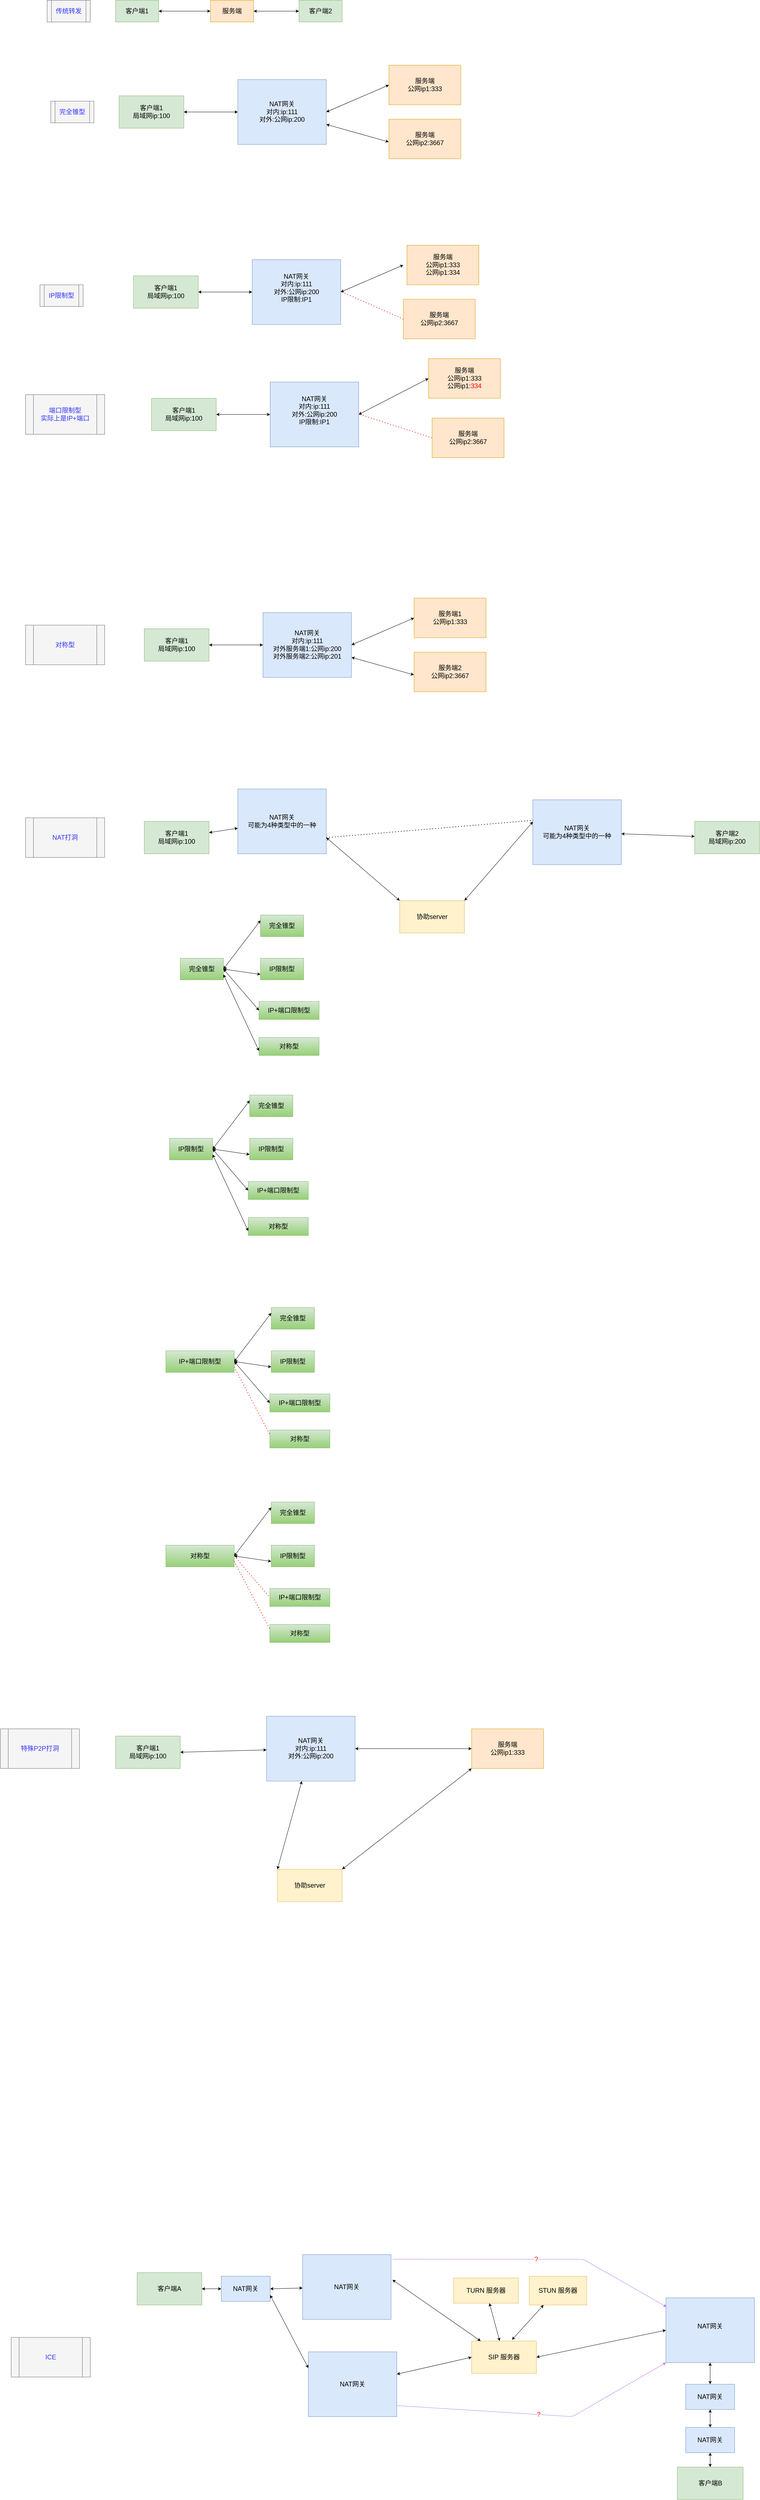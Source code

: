 <mxfile version="13.6.2" type="device"><diagram id="I6bkxZIIJ_HyO_9ke-G6" name="Page-1"><mxGraphModel dx="1951" dy="495" grid="1" gridSize="10" guides="1" tooltips="1" connect="1" arrows="1" fold="1" page="1" pageScale="1" pageWidth="827" pageHeight="1169" math="0" shadow="0"><root><mxCell id="0"/><mxCell id="1" parent="0"/><mxCell id="5JgHgSzakX5_Z7XwtSKv-22" value="&lt;font style=&quot;font-size: 18px&quot;&gt;客户端1&lt;/font&gt;" style="rounded=0;whiteSpace=wrap;html=1;fillColor=#d5e8d4;strokeColor=#82b366;" parent="1" vertex="1"><mxGeometry x="-10" y="720" width="120" height="60" as="geometry"/></mxCell><mxCell id="5JgHgSzakX5_Z7XwtSKv-23" value="&lt;font style=&quot;font-size: 18px&quot;&gt;客户端2&lt;/font&gt;" style="rounded=0;whiteSpace=wrap;html=1;fillColor=#d5e8d4;strokeColor=#82b366;" parent="1" vertex="1"><mxGeometry x="500" y="720" width="120" height="60" as="geometry"/></mxCell><mxCell id="5JgHgSzakX5_Z7XwtSKv-24" value="&lt;font style=&quot;font-size: 18px&quot;&gt;服务端&lt;/font&gt;" style="rounded=0;whiteSpace=wrap;html=1;fillColor=#ffe6cc;strokeColor=#d79b00;" parent="1" vertex="1"><mxGeometry x="254" y="720" width="120" height="60" as="geometry"/></mxCell><mxCell id="5JgHgSzakX5_Z7XwtSKv-25" value="" style="endArrow=classic;startArrow=classic;html=1;" parent="1" source="5JgHgSzakX5_Z7XwtSKv-22" target="5JgHgSzakX5_Z7XwtSKv-24" edge="1"><mxGeometry width="50" height="50" relative="1" as="geometry"><mxPoint x="290" y="800" as="sourcePoint"/><mxPoint x="340" y="750" as="targetPoint"/></mxGeometry></mxCell><mxCell id="5JgHgSzakX5_Z7XwtSKv-26" value="" style="endArrow=classic;startArrow=classic;html=1;entryX=1;entryY=0.5;entryDx=0;entryDy=0;" parent="1" source="5JgHgSzakX5_Z7XwtSKv-23" target="5JgHgSzakX5_Z7XwtSKv-24" edge="1"><mxGeometry width="50" height="50" relative="1" as="geometry"><mxPoint x="290" y="800" as="sourcePoint"/><mxPoint x="340" y="750" as="targetPoint"/></mxGeometry></mxCell><mxCell id="5JgHgSzakX5_Z7XwtSKv-27" value="&lt;font style=&quot;font-size: 18px&quot; color=&quot;#3333ff&quot;&gt;传统转发&lt;/font&gt;" style="shape=process;whiteSpace=wrap;html=1;backgroundOutline=1;fillColor=#f5f5f5;strokeColor=#666666;fontColor=#333333;" parent="1" vertex="1"><mxGeometry x="-200" y="720" width="120" height="60" as="geometry"/></mxCell><mxCell id="5JgHgSzakX5_Z7XwtSKv-28" value="&lt;font style=&quot;font-size: 18px&quot; color=&quot;#3333ff&quot;&gt;完全锥型&lt;/font&gt;" style="shape=process;whiteSpace=wrap;html=1;backgroundOutline=1;fillColor=#f5f5f5;strokeColor=#666666;fontColor=#333333;" parent="1" vertex="1"><mxGeometry x="-190" y="1000" width="120" height="60" as="geometry"/></mxCell><mxCell id="5JgHgSzakX5_Z7XwtSKv-29" value="&lt;font style=&quot;font-size: 18px&quot;&gt;客户端1&lt;br&gt;局域网ip:100&lt;br&gt;&lt;/font&gt;" style="rounded=0;whiteSpace=wrap;html=1;fillColor=#d5e8d4;strokeColor=#82b366;" parent="1" vertex="1"><mxGeometry y="985" width="180" height="90" as="geometry"/></mxCell><mxCell id="5JgHgSzakX5_Z7XwtSKv-30" value="&lt;font style=&quot;font-size: 18px&quot;&gt;NAT网关&lt;br&gt;对内:ip:111&lt;br&gt;对外:公网ip:200&lt;br&gt;&lt;/font&gt;" style="rounded=0;whiteSpace=wrap;html=1;fillColor=#dae8fc;strokeColor=#6c8ebf;" parent="1" vertex="1"><mxGeometry x="330" y="940" width="246" height="180" as="geometry"/></mxCell><mxCell id="5JgHgSzakX5_Z7XwtSKv-31" value="" style="endArrow=classic;startArrow=classic;html=1;" parent="1" source="5JgHgSzakX5_Z7XwtSKv-29" target="5JgHgSzakX5_Z7XwtSKv-30" edge="1"><mxGeometry width="50" height="50" relative="1" as="geometry"><mxPoint x="440" y="1100" as="sourcePoint"/><mxPoint x="490" y="1050" as="targetPoint"/></mxGeometry></mxCell><mxCell id="5JgHgSzakX5_Z7XwtSKv-32" value="" style="endArrow=classic;startArrow=classic;html=1;entryX=1;entryY=0.5;entryDx=0;entryDy=0;exitX=0;exitY=0.5;exitDx=0;exitDy=0;" parent="1" source="5JgHgSzakX5_Z7XwtSKv-33" target="5JgHgSzakX5_Z7XwtSKv-30" edge="1"><mxGeometry width="50" height="50" relative="1" as="geometry"><mxPoint x="743.545" y="840" as="sourcePoint"/><mxPoint x="490" y="1050" as="targetPoint"/></mxGeometry></mxCell><mxCell id="5JgHgSzakX5_Z7XwtSKv-33" value="&lt;font style=&quot;font-size: 18px&quot;&gt;服务端&lt;br&gt;公网ip1:333&lt;br&gt;&lt;/font&gt;" style="rounded=0;whiteSpace=wrap;html=1;fillColor=#ffe6cc;strokeColor=#d79b00;" parent="1" vertex="1"><mxGeometry x="750" y="900" width="200" height="110" as="geometry"/></mxCell><mxCell id="5JgHgSzakX5_Z7XwtSKv-34" value="&lt;font style=&quot;font-size: 18px&quot;&gt;服务端&lt;br&gt;公网ip2:3667&lt;br&gt;&lt;/font&gt;" style="rounded=0;whiteSpace=wrap;html=1;fillColor=#ffe6cc;strokeColor=#d79b00;" parent="1" vertex="1"><mxGeometry x="750" y="1050" width="200" height="110" as="geometry"/></mxCell><mxCell id="5JgHgSzakX5_Z7XwtSKv-35" value="" style="endArrow=classic;startArrow=classic;html=1;exitX=-0.002;exitY=0.574;exitDx=0;exitDy=0;exitPerimeter=0;" parent="1" source="5JgHgSzakX5_Z7XwtSKv-34" target="5JgHgSzakX5_Z7XwtSKv-30" edge="1"><mxGeometry width="50" height="50" relative="1" as="geometry"><mxPoint x="450" y="980" as="sourcePoint"/><mxPoint x="580" y="1030" as="targetPoint"/></mxGeometry></mxCell><mxCell id="5JgHgSzakX5_Z7XwtSKv-36" value="&lt;font style=&quot;font-size: 18px&quot; color=&quot;#3333ff&quot;&gt;IP限制型&lt;/font&gt;" style="shape=process;whiteSpace=wrap;html=1;backgroundOutline=1;fillColor=#f5f5f5;strokeColor=#666666;fontColor=#333333;" parent="1" vertex="1"><mxGeometry x="-220" y="1510" width="120" height="60" as="geometry"/></mxCell><mxCell id="5JgHgSzakX5_Z7XwtSKv-37" value="&lt;font style=&quot;font-size: 18px&quot;&gt;客户端1&lt;br&gt;局域网ip:100&lt;br&gt;&lt;/font&gt;" style="rounded=0;whiteSpace=wrap;html=1;fillColor=#d5e8d4;strokeColor=#82b366;" parent="1" vertex="1"><mxGeometry x="40" y="1485" width="180" height="90" as="geometry"/></mxCell><mxCell id="5JgHgSzakX5_Z7XwtSKv-38" value="&lt;font style=&quot;font-size: 18px&quot;&gt;NAT网关&lt;br&gt;对内:ip:111&lt;br&gt;对外:公网ip:200&lt;br&gt;IP限制:IP1&lt;br&gt;&lt;br&gt;&lt;/font&gt;" style="rounded=0;whiteSpace=wrap;html=1;fillColor=#dae8fc;strokeColor=#6c8ebf;" parent="1" vertex="1"><mxGeometry x="370" y="1440" width="246" height="180" as="geometry"/></mxCell><mxCell id="5JgHgSzakX5_Z7XwtSKv-39" value="" style="endArrow=classic;startArrow=classic;html=1;" parent="1" source="5JgHgSzakX5_Z7XwtSKv-37" target="5JgHgSzakX5_Z7XwtSKv-38" edge="1"><mxGeometry width="50" height="50" relative="1" as="geometry"><mxPoint x="480" y="1600" as="sourcePoint"/><mxPoint x="530" y="1550" as="targetPoint"/></mxGeometry></mxCell><mxCell id="5JgHgSzakX5_Z7XwtSKv-40" value="" style="endArrow=classic;startArrow=classic;html=1;entryX=1;entryY=0.5;entryDx=0;entryDy=0;exitX=0;exitY=0.5;exitDx=0;exitDy=0;" parent="1" target="5JgHgSzakX5_Z7XwtSKv-38" edge="1"><mxGeometry width="50" height="50" relative="1" as="geometry"><mxPoint x="790" y="1455" as="sourcePoint"/><mxPoint x="530" y="1550" as="targetPoint"/></mxGeometry></mxCell><mxCell id="5JgHgSzakX5_Z7XwtSKv-41" value="&lt;font style=&quot;font-size: 18px&quot;&gt;服务端&lt;br&gt;公网ip2:3667&lt;br&gt;&lt;/font&gt;" style="rounded=0;whiteSpace=wrap;html=1;fillColor=#ffe6cc;strokeColor=#d79b00;" parent="1" vertex="1"><mxGeometry x="790" y="1550" width="200" height="110" as="geometry"/></mxCell><mxCell id="5JgHgSzakX5_Z7XwtSKv-43" value="&lt;font style=&quot;font-size: 18px&quot;&gt;服务端&lt;br&gt;公网ip1:333&lt;br&gt;公网ip1:334&lt;br&gt;&lt;/font&gt;" style="rounded=0;whiteSpace=wrap;html=1;fillColor=#ffe6cc;strokeColor=#d79b00;" parent="1" vertex="1"><mxGeometry x="800" y="1400" width="200" height="110" as="geometry"/></mxCell><mxCell id="5JgHgSzakX5_Z7XwtSKv-44" value="" style="endArrow=none;dashed=1;html=1;dashPattern=1 3;strokeWidth=2;entryX=0;entryY=0.5;entryDx=0;entryDy=0;strokeColor=#FF0000;" parent="1" target="5JgHgSzakX5_Z7XwtSKv-41" edge="1"><mxGeometry width="50" height="50" relative="1" as="geometry"><mxPoint x="620" y="1530" as="sourcePoint"/><mxPoint x="740" y="1300" as="targetPoint"/></mxGeometry></mxCell><mxCell id="5JgHgSzakX5_Z7XwtSKv-46" value="&lt;font style=&quot;font-size: 18px&quot; color=&quot;#3333ff&quot;&gt;端口限制型&lt;br&gt;实际上是IP+端口&lt;br&gt;&lt;/font&gt;" style="shape=process;whiteSpace=wrap;html=1;backgroundOutline=1;fillColor=#f5f5f5;strokeColor=#666666;fontColor=#333333;" parent="1" vertex="1"><mxGeometry x="-260" y="1815" width="220" height="110" as="geometry"/></mxCell><mxCell id="5JgHgSzakX5_Z7XwtSKv-48" value="&lt;font style=&quot;font-size: 18px&quot;&gt;客户端1&lt;br&gt;局域网ip:100&lt;br&gt;&lt;/font&gt;" style="rounded=0;whiteSpace=wrap;html=1;fillColor=#d5e8d4;strokeColor=#82b366;" parent="1" vertex="1"><mxGeometry x="90" y="1825" width="180" height="90" as="geometry"/></mxCell><mxCell id="5JgHgSzakX5_Z7XwtSKv-49" value="&lt;font style=&quot;font-size: 18px&quot;&gt;NAT网关&lt;br&gt;对内:ip:111&lt;br&gt;对外:公网ip:200&lt;br&gt;IP限制:IP1&lt;br&gt;&lt;br&gt;&lt;/font&gt;" style="rounded=0;whiteSpace=wrap;html=1;fillColor=#dae8fc;strokeColor=#6c8ebf;" parent="1" vertex="1"><mxGeometry x="420" y="1780" width="246" height="180" as="geometry"/></mxCell><mxCell id="5JgHgSzakX5_Z7XwtSKv-50" value="" style="endArrow=classic;startArrow=classic;html=1;" parent="1" source="5JgHgSzakX5_Z7XwtSKv-48" target="5JgHgSzakX5_Z7XwtSKv-49" edge="1"><mxGeometry width="50" height="50" relative="1" as="geometry"><mxPoint x="530" y="1940" as="sourcePoint"/><mxPoint x="580" y="1890" as="targetPoint"/></mxGeometry></mxCell><mxCell id="5JgHgSzakX5_Z7XwtSKv-51" value="" style="endArrow=classic;startArrow=classic;html=1;entryX=1;entryY=0.5;entryDx=0;entryDy=0;exitX=0;exitY=0.5;exitDx=0;exitDy=0;" parent="1" source="5JgHgSzakX5_Z7XwtSKv-53" target="5JgHgSzakX5_Z7XwtSKv-49" edge="1"><mxGeometry width="50" height="50" relative="1" as="geometry"><mxPoint x="840" y="1795" as="sourcePoint"/><mxPoint x="580" y="1890" as="targetPoint"/></mxGeometry></mxCell><mxCell id="5JgHgSzakX5_Z7XwtSKv-52" value="" style="endArrow=none;dashed=1;html=1;dashPattern=1 3;strokeWidth=2;entryX=0;entryY=0.5;entryDx=0;entryDy=0;strokeColor=#FF0000;" parent="1" target="5JgHgSzakX5_Z7XwtSKv-54" edge="1"><mxGeometry width="50" height="50" relative="1" as="geometry"><mxPoint x="670" y="1870" as="sourcePoint"/><mxPoint x="840" y="1945" as="targetPoint"/></mxGeometry></mxCell><mxCell id="5JgHgSzakX5_Z7XwtSKv-53" value="&lt;font style=&quot;font-size: 18px&quot;&gt;服务端&lt;br&gt;公网ip1:333&lt;br&gt;公网ip1:&lt;font color=&quot;#ff0000&quot;&gt;334&lt;/font&gt;&lt;br&gt;&lt;/font&gt;" style="rounded=0;whiteSpace=wrap;html=1;fillColor=#ffe6cc;strokeColor=#d79b00;" parent="1" vertex="1"><mxGeometry x="860" y="1715" width="200" height="110" as="geometry"/></mxCell><mxCell id="5JgHgSzakX5_Z7XwtSKv-54" value="&lt;font style=&quot;font-size: 18px&quot;&gt;服务端&lt;br&gt;公网ip2:3667&lt;br&gt;&lt;/font&gt;" style="rounded=0;whiteSpace=wrap;html=1;fillColor=#ffe6cc;strokeColor=#d79b00;" parent="1" vertex="1"><mxGeometry x="870" y="1880" width="200" height="110" as="geometry"/></mxCell><mxCell id="5JgHgSzakX5_Z7XwtSKv-55" value="&lt;font style=&quot;font-size: 18px&quot; color=&quot;#3333ff&quot;&gt;对称型&lt;br&gt;&lt;/font&gt;" style="shape=process;whiteSpace=wrap;html=1;backgroundOutline=1;fillColor=#f5f5f5;strokeColor=#666666;fontColor=#333333;" parent="1" vertex="1"><mxGeometry x="-260" y="2455" width="220" height="110" as="geometry"/></mxCell><mxCell id="5JgHgSzakX5_Z7XwtSKv-56" value="&lt;font style=&quot;font-size: 18px&quot;&gt;客户端1&lt;br&gt;局域网ip:100&lt;br&gt;&lt;/font&gt;" style="rounded=0;whiteSpace=wrap;html=1;fillColor=#d5e8d4;strokeColor=#82b366;" parent="1" vertex="1"><mxGeometry x="70" y="2465" width="180" height="90" as="geometry"/></mxCell><mxCell id="5JgHgSzakX5_Z7XwtSKv-57" value="&lt;font style=&quot;font-size: 18px&quot;&gt;NAT网关&lt;br&gt;对内:ip:111&lt;br&gt;对外服务端1:公网ip:200&lt;br&gt;对外服务端2:公网ip:201&lt;br&gt;&lt;/font&gt;" style="rounded=0;whiteSpace=wrap;html=1;fillColor=#dae8fc;strokeColor=#6c8ebf;" parent="1" vertex="1"><mxGeometry x="400" y="2420" width="246" height="180" as="geometry"/></mxCell><mxCell id="5JgHgSzakX5_Z7XwtSKv-58" value="" style="endArrow=classic;startArrow=classic;html=1;" parent="1" source="5JgHgSzakX5_Z7XwtSKv-56" target="5JgHgSzakX5_Z7XwtSKv-57" edge="1"><mxGeometry width="50" height="50" relative="1" as="geometry"><mxPoint x="510" y="2580" as="sourcePoint"/><mxPoint x="560" y="2530" as="targetPoint"/></mxGeometry></mxCell><mxCell id="5JgHgSzakX5_Z7XwtSKv-59" value="" style="endArrow=classic;startArrow=classic;html=1;entryX=1;entryY=0.5;entryDx=0;entryDy=0;exitX=0;exitY=0.5;exitDx=0;exitDy=0;" parent="1" source="5JgHgSzakX5_Z7XwtSKv-60" target="5JgHgSzakX5_Z7XwtSKv-57" edge="1"><mxGeometry width="50" height="50" relative="1" as="geometry"><mxPoint x="813.545" y="2320" as="sourcePoint"/><mxPoint x="560" y="2530" as="targetPoint"/></mxGeometry></mxCell><mxCell id="5JgHgSzakX5_Z7XwtSKv-60" value="&lt;font style=&quot;font-size: 18px&quot;&gt;服务端1&lt;br&gt;公网ip1:333&lt;br&gt;&lt;/font&gt;" style="rounded=0;whiteSpace=wrap;html=1;fillColor=#ffe6cc;strokeColor=#d79b00;" parent="1" vertex="1"><mxGeometry x="820" y="2380" width="200" height="110" as="geometry"/></mxCell><mxCell id="5JgHgSzakX5_Z7XwtSKv-61" value="&lt;font style=&quot;font-size: 18px&quot;&gt;服务端2&lt;br&gt;公网ip2:3667&lt;br&gt;&lt;/font&gt;" style="rounded=0;whiteSpace=wrap;html=1;fillColor=#ffe6cc;strokeColor=#d79b00;" parent="1" vertex="1"><mxGeometry x="820" y="2530" width="200" height="110" as="geometry"/></mxCell><mxCell id="5JgHgSzakX5_Z7XwtSKv-62" value="" style="endArrow=classic;startArrow=classic;html=1;exitX=-0.002;exitY=0.574;exitDx=0;exitDy=0;exitPerimeter=0;" parent="1" source="5JgHgSzakX5_Z7XwtSKv-61" target="5JgHgSzakX5_Z7XwtSKv-57" edge="1"><mxGeometry width="50" height="50" relative="1" as="geometry"><mxPoint x="520" y="2460" as="sourcePoint"/><mxPoint x="650" y="2510" as="targetPoint"/></mxGeometry></mxCell><mxCell id="5JgHgSzakX5_Z7XwtSKv-63" value="&lt;font style=&quot;font-size: 18px&quot; color=&quot;#3333ff&quot;&gt;NAT打洞&lt;br&gt;&lt;/font&gt;" style="shape=process;whiteSpace=wrap;html=1;backgroundOutline=1;fillColor=#f5f5f5;strokeColor=#666666;fontColor=#333333;" parent="1" vertex="1"><mxGeometry x="-260" y="2990" width="220" height="110" as="geometry"/></mxCell><mxCell id="5JgHgSzakX5_Z7XwtSKv-64" value="&lt;font style=&quot;font-size: 18px&quot;&gt;客户端1&lt;br&gt;局域网ip:100&lt;br&gt;&lt;/font&gt;" style="rounded=0;whiteSpace=wrap;html=1;fillColor=#d5e8d4;strokeColor=#82b366;" parent="1" vertex="1"><mxGeometry x="70" y="3000" width="180" height="90" as="geometry"/></mxCell><mxCell id="5JgHgSzakX5_Z7XwtSKv-65" value="&lt;font style=&quot;font-size: 18px&quot;&gt;NAT网关&lt;br&gt;可能为4种类型中的一种&lt;br&gt;&lt;/font&gt;" style="rounded=0;whiteSpace=wrap;html=1;fillColor=#dae8fc;strokeColor=#6c8ebf;" parent="1" vertex="1"><mxGeometry x="330" y="2910" width="246" height="180" as="geometry"/></mxCell><mxCell id="5JgHgSzakX5_Z7XwtSKv-66" value="" style="endArrow=classic;startArrow=classic;html=1;" parent="1" source="5JgHgSzakX5_Z7XwtSKv-64" target="5JgHgSzakX5_Z7XwtSKv-65" edge="1"><mxGeometry width="50" height="50" relative="1" as="geometry"><mxPoint x="510" y="3115" as="sourcePoint"/><mxPoint x="560" y="3065" as="targetPoint"/></mxGeometry></mxCell><mxCell id="5JgHgSzakX5_Z7XwtSKv-67" value="&lt;font style=&quot;font-size: 18px&quot;&gt;客户端2&lt;br&gt;局域网ip:200&lt;br&gt;&lt;/font&gt;" style="rounded=0;whiteSpace=wrap;html=1;fillColor=#d5e8d4;strokeColor=#82b366;" parent="1" vertex="1"><mxGeometry x="1600" y="3000" width="180" height="90" as="geometry"/></mxCell><mxCell id="5JgHgSzakX5_Z7XwtSKv-68" value="&lt;font style=&quot;font-size: 18px&quot;&gt;NAT网关&lt;br&gt;可能为4种类型中的一种&lt;br&gt;&lt;/font&gt;" style="rounded=0;whiteSpace=wrap;html=1;fillColor=#dae8fc;strokeColor=#6c8ebf;" parent="1" vertex="1"><mxGeometry x="1150" y="2940" width="246" height="180" as="geometry"/></mxCell><mxCell id="5JgHgSzakX5_Z7XwtSKv-69" value="" style="endArrow=classic;startArrow=classic;html=1;" parent="1" source="5JgHgSzakX5_Z7XwtSKv-67" target="5JgHgSzakX5_Z7XwtSKv-68" edge="1"><mxGeometry width="50" height="50" relative="1" as="geometry"><mxPoint x="1440" y="3115" as="sourcePoint"/><mxPoint x="1490" y="3065" as="targetPoint"/></mxGeometry></mxCell><mxCell id="5JgHgSzakX5_Z7XwtSKv-70" value="&lt;font style=&quot;font-size: 18px&quot;&gt;协助server&lt;br&gt;&lt;/font&gt;" style="rounded=0;whiteSpace=wrap;html=1;fillColor=#fff2cc;strokeColor=#d6b656;" parent="1" vertex="1"><mxGeometry x="780" y="3220" width="180" height="90" as="geometry"/></mxCell><mxCell id="5JgHgSzakX5_Z7XwtSKv-71" value="" style="endArrow=classic;startArrow=classic;html=1;exitX=1;exitY=0.75;exitDx=0;exitDy=0;entryX=0;entryY=0;entryDx=0;entryDy=0;" parent="1" source="5JgHgSzakX5_Z7XwtSKv-65" target="5JgHgSzakX5_Z7XwtSKv-70" edge="1"><mxGeometry width="50" height="50" relative="1" as="geometry"><mxPoint x="780" y="3240" as="sourcePoint"/><mxPoint x="830" y="3190" as="targetPoint"/></mxGeometry></mxCell><mxCell id="5JgHgSzakX5_Z7XwtSKv-72" value="" style="endArrow=classic;startArrow=classic;html=1;entryX=1;entryY=0;entryDx=0;entryDy=0;exitX=0.001;exitY=0.338;exitDx=0;exitDy=0;exitPerimeter=0;" parent="1" source="5JgHgSzakX5_Z7XwtSKv-68" target="5JgHgSzakX5_Z7XwtSKv-70" edge="1"><mxGeometry width="50" height="50" relative="1" as="geometry"><mxPoint x="566" y="3100" as="sourcePoint"/><mxPoint x="790" y="3230" as="targetPoint"/></mxGeometry></mxCell><mxCell id="5JgHgSzakX5_Z7XwtSKv-73" value="" style="endArrow=none;dashed=1;html=1;dashPattern=1 3;strokeWidth=2;entryX=0.004;entryY=0.317;entryDx=0;entryDy=0;entryPerimeter=0;exitX=1;exitY=0.75;exitDx=0;exitDy=0;" parent="1" source="5JgHgSzakX5_Z7XwtSKv-65" target="5JgHgSzakX5_Z7XwtSKv-68" edge="1"><mxGeometry width="50" height="50" relative="1" as="geometry"><mxPoint x="560" y="3012" as="sourcePoint"/><mxPoint x="830" y="3190" as="targetPoint"/></mxGeometry></mxCell><mxCell id="5JgHgSzakX5_Z7XwtSKv-74" value="&lt;font style=&quot;font-size: 18px&quot;&gt;完全锥型&lt;/font&gt;" style="rounded=0;whiteSpace=wrap;html=1;gradientColor=#97d077;fillColor=#d5e8d4;strokeColor=#82b366;" parent="1" vertex="1"><mxGeometry x="170" y="3380" width="120" height="60" as="geometry"/></mxCell><mxCell id="5JgHgSzakX5_Z7XwtSKv-75" value="&lt;font style=&quot;font-size: 18px&quot;&gt;完全锥型&lt;/font&gt;" style="rounded=0;whiteSpace=wrap;html=1;gradientColor=#97d077;fillColor=#d5e8d4;strokeColor=#82b366;" parent="1" vertex="1"><mxGeometry x="393" y="3260" width="120" height="60" as="geometry"/></mxCell><mxCell id="5JgHgSzakX5_Z7XwtSKv-76" value="&lt;font style=&quot;font-size: 18px&quot;&gt;IP限制型&lt;/font&gt;" style="rounded=0;whiteSpace=wrap;html=1;gradientColor=#97d077;fillColor=#d5e8d4;strokeColor=#82b366;" parent="1" vertex="1"><mxGeometry x="393" y="3380" width="120" height="60" as="geometry"/></mxCell><mxCell id="5JgHgSzakX5_Z7XwtSKv-77" value="&lt;font style=&quot;font-size: 18px&quot;&gt;IP+端口限制型&lt;/font&gt;" style="rounded=0;whiteSpace=wrap;html=1;gradientColor=#97d077;fillColor=#d5e8d4;strokeColor=#82b366;" parent="1" vertex="1"><mxGeometry x="389" y="3500" width="167" height="50" as="geometry"/></mxCell><mxCell id="5JgHgSzakX5_Z7XwtSKv-78" value="&lt;font style=&quot;font-size: 18px&quot;&gt;对称型&lt;/font&gt;" style="rounded=0;whiteSpace=wrap;html=1;gradientColor=#97d077;fillColor=#d5e8d4;strokeColor=#82b366;" parent="1" vertex="1"><mxGeometry x="389" y="3600" width="167" height="50" as="geometry"/></mxCell><mxCell id="5JgHgSzakX5_Z7XwtSKv-79" value="" style="endArrow=classic;startArrow=classic;html=1;strokeColor=#000000;exitX=1;exitY=0.5;exitDx=0;exitDy=0;entryX=0;entryY=0.25;entryDx=0;entryDy=0;" parent="1" source="5JgHgSzakX5_Z7XwtSKv-74" target="5JgHgSzakX5_Z7XwtSKv-75" edge="1"><mxGeometry width="50" height="50" relative="1" as="geometry"><mxPoint x="470" y="3560" as="sourcePoint"/><mxPoint x="520" y="3510" as="targetPoint"/></mxGeometry></mxCell><mxCell id="5JgHgSzakX5_Z7XwtSKv-80" value="" style="endArrow=classic;startArrow=classic;html=1;strokeColor=#000000;entryX=0;entryY=0.75;entryDx=0;entryDy=0;exitX=1;exitY=0.5;exitDx=0;exitDy=0;" parent="1" source="5JgHgSzakX5_Z7XwtSKv-74" target="5JgHgSzakX5_Z7XwtSKv-76" edge="1"><mxGeometry width="50" height="50" relative="1" as="geometry"><mxPoint x="300" y="3420" as="sourcePoint"/><mxPoint x="403" y="3285" as="targetPoint"/></mxGeometry></mxCell><mxCell id="5JgHgSzakX5_Z7XwtSKv-81" value="" style="endArrow=classic;startArrow=classic;html=1;strokeColor=#000000;entryX=0;entryY=0.5;entryDx=0;entryDy=0;exitX=1;exitY=0.5;exitDx=0;exitDy=0;" parent="1" source="5JgHgSzakX5_Z7XwtSKv-74" target="5JgHgSzakX5_Z7XwtSKv-77" edge="1"><mxGeometry width="50" height="50" relative="1" as="geometry"><mxPoint x="286" y="3492" as="sourcePoint"/><mxPoint x="389" y="3507" as="targetPoint"/></mxGeometry></mxCell><mxCell id="5JgHgSzakX5_Z7XwtSKv-82" value="" style="endArrow=classic;startArrow=classic;html=1;strokeColor=#000000;entryX=0;entryY=0.75;entryDx=0;entryDy=0;exitX=1;exitY=0.75;exitDx=0;exitDy=0;" parent="1" source="5JgHgSzakX5_Z7XwtSKv-74" target="5JgHgSzakX5_Z7XwtSKv-78" edge="1"><mxGeometry width="50" height="50" relative="1" as="geometry"><mxPoint x="310" y="3430" as="sourcePoint"/><mxPoint x="413" y="3445" as="targetPoint"/></mxGeometry></mxCell><mxCell id="5JgHgSzakX5_Z7XwtSKv-84" value="&lt;span style=&quot;font-size: 18px&quot;&gt;IP限制型&lt;/span&gt;" style="rounded=0;whiteSpace=wrap;html=1;gradientColor=#97d077;fillColor=#d5e8d4;strokeColor=#82b366;" parent="1" vertex="1"><mxGeometry x="140" y="3880" width="120" height="60" as="geometry"/></mxCell><mxCell id="5JgHgSzakX5_Z7XwtSKv-85" value="&lt;font style=&quot;font-size: 18px&quot;&gt;完全锥型&lt;/font&gt;" style="rounded=0;whiteSpace=wrap;html=1;gradientColor=#97d077;fillColor=#d5e8d4;strokeColor=#82b366;" parent="1" vertex="1"><mxGeometry x="363" y="3760" width="120" height="60" as="geometry"/></mxCell><mxCell id="5JgHgSzakX5_Z7XwtSKv-86" value="&lt;font style=&quot;font-size: 18px&quot;&gt;IP限制型&lt;/font&gt;" style="rounded=0;whiteSpace=wrap;html=1;gradientColor=#97d077;fillColor=#d5e8d4;strokeColor=#82b366;" parent="1" vertex="1"><mxGeometry x="363" y="3880" width="120" height="60" as="geometry"/></mxCell><mxCell id="5JgHgSzakX5_Z7XwtSKv-87" value="&lt;font style=&quot;font-size: 18px&quot;&gt;IP+端口限制型&lt;/font&gt;" style="rounded=0;whiteSpace=wrap;html=1;gradientColor=#97d077;fillColor=#d5e8d4;strokeColor=#82b366;" parent="1" vertex="1"><mxGeometry x="359" y="4000" width="167" height="50" as="geometry"/></mxCell><mxCell id="5JgHgSzakX5_Z7XwtSKv-88" value="&lt;font style=&quot;font-size: 18px&quot;&gt;对称型&lt;/font&gt;" style="rounded=0;whiteSpace=wrap;html=1;gradientColor=#97d077;fillColor=#d5e8d4;strokeColor=#82b366;" parent="1" vertex="1"><mxGeometry x="359" y="4100" width="167" height="50" as="geometry"/></mxCell><mxCell id="5JgHgSzakX5_Z7XwtSKv-89" value="" style="endArrow=classic;startArrow=classic;html=1;strokeColor=#000000;exitX=1;exitY=0.5;exitDx=0;exitDy=0;entryX=0;entryY=0.25;entryDx=0;entryDy=0;" parent="1" source="5JgHgSzakX5_Z7XwtSKv-84" target="5JgHgSzakX5_Z7XwtSKv-85" edge="1"><mxGeometry width="50" height="50" relative="1" as="geometry"><mxPoint x="440" y="4060" as="sourcePoint"/><mxPoint x="490" y="4010" as="targetPoint"/></mxGeometry></mxCell><mxCell id="5JgHgSzakX5_Z7XwtSKv-90" value="" style="endArrow=classic;startArrow=classic;html=1;strokeColor=#000000;entryX=0;entryY=0.75;entryDx=0;entryDy=0;exitX=1;exitY=0.5;exitDx=0;exitDy=0;" parent="1" source="5JgHgSzakX5_Z7XwtSKv-84" target="5JgHgSzakX5_Z7XwtSKv-86" edge="1"><mxGeometry width="50" height="50" relative="1" as="geometry"><mxPoint x="270" y="3920" as="sourcePoint"/><mxPoint x="373" y="3785" as="targetPoint"/></mxGeometry></mxCell><mxCell id="5JgHgSzakX5_Z7XwtSKv-91" value="" style="endArrow=classic;startArrow=classic;html=1;strokeColor=#000000;entryX=0;entryY=0.5;entryDx=0;entryDy=0;exitX=1;exitY=0.5;exitDx=0;exitDy=0;" parent="1" source="5JgHgSzakX5_Z7XwtSKv-84" target="5JgHgSzakX5_Z7XwtSKv-87" edge="1"><mxGeometry width="50" height="50" relative="1" as="geometry"><mxPoint x="256" y="3992" as="sourcePoint"/><mxPoint x="359" y="4007" as="targetPoint"/></mxGeometry></mxCell><mxCell id="5JgHgSzakX5_Z7XwtSKv-92" value="" style="endArrow=classic;startArrow=classic;html=1;strokeColor=#000000;entryX=0;entryY=0.75;entryDx=0;entryDy=0;exitX=1;exitY=0.75;exitDx=0;exitDy=0;" parent="1" source="5JgHgSzakX5_Z7XwtSKv-84" target="5JgHgSzakX5_Z7XwtSKv-88" edge="1"><mxGeometry width="50" height="50" relative="1" as="geometry"><mxPoint x="280" y="3930" as="sourcePoint"/><mxPoint x="383" y="3945" as="targetPoint"/></mxGeometry></mxCell><mxCell id="5JgHgSzakX5_Z7XwtSKv-93" value="&lt;span style=&quot;font-size: 18px&quot;&gt;IP+端口限制型&lt;/span&gt;" style="rounded=0;whiteSpace=wrap;html=1;gradientColor=#97d077;fillColor=#d5e8d4;strokeColor=#82b366;" parent="1" vertex="1"><mxGeometry x="130" y="4470" width="190" height="60" as="geometry"/></mxCell><mxCell id="5JgHgSzakX5_Z7XwtSKv-94" value="&lt;font style=&quot;font-size: 18px&quot;&gt;完全锥型&lt;/font&gt;" style="rounded=0;whiteSpace=wrap;html=1;gradientColor=#97d077;fillColor=#d5e8d4;strokeColor=#82b366;" parent="1" vertex="1"><mxGeometry x="423" y="4350" width="120" height="60" as="geometry"/></mxCell><mxCell id="5JgHgSzakX5_Z7XwtSKv-95" value="&lt;font style=&quot;font-size: 18px&quot;&gt;IP限制型&lt;/font&gt;" style="rounded=0;whiteSpace=wrap;html=1;gradientColor=#97d077;fillColor=#d5e8d4;strokeColor=#82b366;" parent="1" vertex="1"><mxGeometry x="423" y="4470" width="120" height="60" as="geometry"/></mxCell><mxCell id="5JgHgSzakX5_Z7XwtSKv-96" value="&lt;font style=&quot;font-size: 18px&quot;&gt;IP+端口限制型&lt;/font&gt;" style="rounded=0;whiteSpace=wrap;html=1;gradientColor=#97d077;fillColor=#d5e8d4;strokeColor=#82b366;" parent="1" vertex="1"><mxGeometry x="419" y="4590" width="167" height="50" as="geometry"/></mxCell><mxCell id="5JgHgSzakX5_Z7XwtSKv-97" value="&lt;font style=&quot;font-size: 18px&quot;&gt;对称型&lt;/font&gt;" style="rounded=0;whiteSpace=wrap;html=1;gradientColor=#97d077;fillColor=#d5e8d4;strokeColor=#82b366;" parent="1" vertex="1"><mxGeometry x="419" y="4690" width="167" height="50" as="geometry"/></mxCell><mxCell id="5JgHgSzakX5_Z7XwtSKv-98" value="" style="endArrow=classic;startArrow=classic;html=1;strokeColor=#000000;exitX=1;exitY=0.5;exitDx=0;exitDy=0;entryX=0;entryY=0.25;entryDx=0;entryDy=0;" parent="1" source="5JgHgSzakX5_Z7XwtSKv-93" target="5JgHgSzakX5_Z7XwtSKv-94" edge="1"><mxGeometry width="50" height="50" relative="1" as="geometry"><mxPoint x="500" y="4650" as="sourcePoint"/><mxPoint x="550" y="4600" as="targetPoint"/></mxGeometry></mxCell><mxCell id="5JgHgSzakX5_Z7XwtSKv-99" value="" style="endArrow=classic;startArrow=classic;html=1;strokeColor=#000000;entryX=0;entryY=0.75;entryDx=0;entryDy=0;exitX=1;exitY=0.5;exitDx=0;exitDy=0;" parent="1" source="5JgHgSzakX5_Z7XwtSKv-93" target="5JgHgSzakX5_Z7XwtSKv-95" edge="1"><mxGeometry width="50" height="50" relative="1" as="geometry"><mxPoint x="330" y="4510" as="sourcePoint"/><mxPoint x="433" y="4375" as="targetPoint"/></mxGeometry></mxCell><mxCell id="5JgHgSzakX5_Z7XwtSKv-100" value="" style="endArrow=classic;startArrow=classic;html=1;strokeColor=#000000;entryX=0;entryY=0.5;entryDx=0;entryDy=0;exitX=1;exitY=0.5;exitDx=0;exitDy=0;" parent="1" source="5JgHgSzakX5_Z7XwtSKv-93" target="5JgHgSzakX5_Z7XwtSKv-96" edge="1"><mxGeometry width="50" height="50" relative="1" as="geometry"><mxPoint x="316" y="4582" as="sourcePoint"/><mxPoint x="419" y="4597" as="targetPoint"/></mxGeometry></mxCell><mxCell id="5JgHgSzakX5_Z7XwtSKv-102" value="" style="endArrow=none;dashed=1;html=1;dashPattern=1 3;strokeWidth=2;exitX=1;exitY=0.75;exitDx=0;exitDy=0;entryX=0;entryY=0.25;entryDx=0;entryDy=0;strokeColor=#FF0000;" parent="1" source="5JgHgSzakX5_Z7XwtSKv-93" target="5JgHgSzakX5_Z7XwtSKv-97" edge="1"><mxGeometry width="50" height="50" relative="1" as="geometry"><mxPoint x="240" y="4460" as="sourcePoint"/><mxPoint x="290" y="4410" as="targetPoint"/></mxGeometry></mxCell><mxCell id="5JgHgSzakX5_Z7XwtSKv-103" value="&lt;span style=&quot;font-size: 18px&quot;&gt;对称型&lt;/span&gt;" style="rounded=0;whiteSpace=wrap;html=1;gradientColor=#97d077;fillColor=#d5e8d4;strokeColor=#82b366;" parent="1" vertex="1"><mxGeometry x="130" y="5010" width="190" height="60" as="geometry"/></mxCell><mxCell id="5JgHgSzakX5_Z7XwtSKv-104" value="&lt;font style=&quot;font-size: 18px&quot;&gt;完全锥型&lt;/font&gt;" style="rounded=0;whiteSpace=wrap;html=1;gradientColor=#97d077;fillColor=#d5e8d4;strokeColor=#82b366;" parent="1" vertex="1"><mxGeometry x="423" y="4890" width="120" height="60" as="geometry"/></mxCell><mxCell id="5JgHgSzakX5_Z7XwtSKv-105" value="&lt;font style=&quot;font-size: 18px&quot;&gt;IP限制型&lt;/font&gt;" style="rounded=0;whiteSpace=wrap;html=1;gradientColor=#97d077;fillColor=#d5e8d4;strokeColor=#82b366;" parent="1" vertex="1"><mxGeometry x="423" y="5010" width="120" height="60" as="geometry"/></mxCell><mxCell id="5JgHgSzakX5_Z7XwtSKv-106" value="&lt;font style=&quot;font-size: 18px&quot;&gt;IP+端口限制型&lt;/font&gt;" style="rounded=0;whiteSpace=wrap;html=1;gradientColor=#97d077;fillColor=#d5e8d4;strokeColor=#82b366;" parent="1" vertex="1"><mxGeometry x="419" y="5130" width="167" height="50" as="geometry"/></mxCell><mxCell id="5JgHgSzakX5_Z7XwtSKv-107" value="&lt;font style=&quot;font-size: 18px&quot;&gt;对称型&lt;/font&gt;" style="rounded=0;whiteSpace=wrap;html=1;gradientColor=#97d077;fillColor=#d5e8d4;strokeColor=#82b366;" parent="1" vertex="1"><mxGeometry x="419" y="5230" width="167" height="50" as="geometry"/></mxCell><mxCell id="5JgHgSzakX5_Z7XwtSKv-108" value="" style="endArrow=classic;startArrow=classic;html=1;strokeColor=#000000;exitX=1;exitY=0.5;exitDx=0;exitDy=0;entryX=0;entryY=0.25;entryDx=0;entryDy=0;" parent="1" source="5JgHgSzakX5_Z7XwtSKv-103" target="5JgHgSzakX5_Z7XwtSKv-104" edge="1"><mxGeometry width="50" height="50" relative="1" as="geometry"><mxPoint x="500" y="5190" as="sourcePoint"/><mxPoint x="550" y="5140" as="targetPoint"/></mxGeometry></mxCell><mxCell id="5JgHgSzakX5_Z7XwtSKv-109" value="" style="endArrow=classic;startArrow=classic;html=1;strokeColor=#000000;entryX=0;entryY=0.75;entryDx=0;entryDy=0;exitX=1;exitY=0.5;exitDx=0;exitDy=0;" parent="1" source="5JgHgSzakX5_Z7XwtSKv-103" target="5JgHgSzakX5_Z7XwtSKv-105" edge="1"><mxGeometry width="50" height="50" relative="1" as="geometry"><mxPoint x="330" y="5050" as="sourcePoint"/><mxPoint x="433" y="4915" as="targetPoint"/></mxGeometry></mxCell><mxCell id="5JgHgSzakX5_Z7XwtSKv-111" value="" style="endArrow=none;dashed=1;html=1;dashPattern=1 3;strokeWidth=2;exitX=1;exitY=0.75;exitDx=0;exitDy=0;entryX=0;entryY=0.25;entryDx=0;entryDy=0;strokeColor=#FF0000;" parent="1" source="5JgHgSzakX5_Z7XwtSKv-103" target="5JgHgSzakX5_Z7XwtSKv-107" edge="1"><mxGeometry width="50" height="50" relative="1" as="geometry"><mxPoint x="240" y="5000" as="sourcePoint"/><mxPoint x="290" y="4950" as="targetPoint"/></mxGeometry></mxCell><mxCell id="5JgHgSzakX5_Z7XwtSKv-112" value="" style="endArrow=none;dashed=1;html=1;dashPattern=1 3;strokeWidth=2;exitX=1;exitY=0.5;exitDx=0;exitDy=0;entryX=0;entryY=0.5;entryDx=0;entryDy=0;strokeColor=#FF0000;" parent="1" source="5JgHgSzakX5_Z7XwtSKv-103" target="5JgHgSzakX5_Z7XwtSKv-106" edge="1"><mxGeometry width="50" height="50" relative="1" as="geometry"><mxPoint x="330" y="5065" as="sourcePoint"/><mxPoint x="429" y="5252.5" as="targetPoint"/></mxGeometry></mxCell><mxCell id="JPmH4Dq9-wWuJGqBqjcE-1" value="&lt;font style=&quot;font-size: 18px&quot; color=&quot;#3333ff&quot;&gt;特殊P2P打洞&lt;br&gt;&lt;/font&gt;" style="shape=process;whiteSpace=wrap;html=1;backgroundOutline=1;fillColor=#f5f5f5;strokeColor=#666666;fontColor=#333333;" parent="1" vertex="1"><mxGeometry x="-330" y="5520" width="220" height="110" as="geometry"/></mxCell><mxCell id="JPmH4Dq9-wWuJGqBqjcE-2" value="&lt;font style=&quot;font-size: 18px&quot;&gt;NAT网关&lt;br&gt;对内:ip:111&lt;br&gt;对外:公网ip:200&lt;br&gt;&lt;/font&gt;" style="rounded=0;whiteSpace=wrap;html=1;fillColor=#dae8fc;strokeColor=#6c8ebf;" parent="1" vertex="1"><mxGeometry x="410" y="5485" width="246" height="180" as="geometry"/></mxCell><mxCell id="JPmH4Dq9-wWuJGqBqjcE-3" value="" style="endArrow=classic;startArrow=classic;html=1;exitX=1;exitY=0.5;exitDx=0;exitDy=0;" parent="1" source="JPmH4Dq9-wWuJGqBqjcE-8" target="JPmH4Dq9-wWuJGqBqjcE-2" edge="1"><mxGeometry width="50" height="50" relative="1" as="geometry"><mxPoint x="100" y="5610" as="sourcePoint"/><mxPoint x="230" y="5660" as="targetPoint"/></mxGeometry></mxCell><mxCell id="JPmH4Dq9-wWuJGqBqjcE-4" value="" style="endArrow=classic;startArrow=classic;html=1;entryX=1;entryY=0.5;entryDx=0;entryDy=0;exitX=0;exitY=0.5;exitDx=0;exitDy=0;" parent="1" source="JPmH4Dq9-wWuJGqBqjcE-5" target="JPmH4Dq9-wWuJGqBqjcE-2" edge="1"><mxGeometry width="50" height="50" relative="1" as="geometry"><mxPoint x="823.545" y="5385" as="sourcePoint"/><mxPoint x="570" y="5595" as="targetPoint"/></mxGeometry></mxCell><mxCell id="JPmH4Dq9-wWuJGqBqjcE-5" value="&lt;font style=&quot;font-size: 18px&quot;&gt;服务端&lt;br&gt;公网ip1:333&lt;br&gt;&lt;/font&gt;" style="rounded=0;whiteSpace=wrap;html=1;fillColor=#ffe6cc;strokeColor=#d79b00;" parent="1" vertex="1"><mxGeometry x="980" y="5520" width="200" height="110" as="geometry"/></mxCell><mxCell id="JPmH4Dq9-wWuJGqBqjcE-8" value="&lt;font style=&quot;font-size: 18px&quot;&gt;客户端1&lt;br&gt;局域网ip:100&lt;br&gt;&lt;/font&gt;" style="rounded=0;whiteSpace=wrap;html=1;fillColor=#d5e8d4;strokeColor=#82b366;" parent="1" vertex="1"><mxGeometry x="-10" y="5540" width="180" height="90" as="geometry"/></mxCell><mxCell id="JPmH4Dq9-wWuJGqBqjcE-9" value="&lt;font style=&quot;font-size: 18px&quot;&gt;协助server&lt;br&gt;&lt;/font&gt;" style="rounded=0;whiteSpace=wrap;html=1;fillColor=#fff2cc;strokeColor=#d6b656;" parent="1" vertex="1"><mxGeometry x="440" y="5910" width="180" height="90" as="geometry"/></mxCell><mxCell id="JPmH4Dq9-wWuJGqBqjcE-10" value="" style="endArrow=classic;startArrow=classic;html=1;exitX=1;exitY=0;exitDx=0;exitDy=0;entryX=0;entryY=1;entryDx=0;entryDy=0;" parent="1" source="JPmH4Dq9-wWuJGqBqjcE-9" target="JPmH4Dq9-wWuJGqBqjcE-5" edge="1"><mxGeometry width="50" height="50" relative="1" as="geometry"><mxPoint x="680" y="5690" as="sourcePoint"/><mxPoint x="730" y="5640" as="targetPoint"/></mxGeometry></mxCell><mxCell id="JPmH4Dq9-wWuJGqBqjcE-11" value="" style="endArrow=classic;startArrow=classic;html=1;entryX=0;entryY=0;entryDx=0;entryDy=0;" parent="1" source="JPmH4Dq9-wWuJGqBqjcE-2" target="JPmH4Dq9-wWuJGqBqjcE-9" edge="1"><mxGeometry width="50" height="50" relative="1" as="geometry"><mxPoint x="680" y="5690" as="sourcePoint"/><mxPoint x="730" y="5640" as="targetPoint"/></mxGeometry></mxCell><mxCell id="JPmH4Dq9-wWuJGqBqjcE-12" value="&lt;font style=&quot;font-size: 18px&quot; color=&quot;#3333ff&quot;&gt;ICE&lt;br&gt;&lt;/font&gt;" style="shape=process;whiteSpace=wrap;html=1;backgroundOutline=1;fillColor=#f5f5f5;strokeColor=#666666;fontColor=#333333;" parent="1" vertex="1"><mxGeometry x="-300" y="7210" width="220" height="110" as="geometry"/></mxCell><mxCell id="JPmH4Dq9-wWuJGqBqjcE-13" value="&lt;font style=&quot;font-size: 18px&quot;&gt;NAT网关&lt;br&gt;&lt;/font&gt;" style="rounded=0;whiteSpace=wrap;html=1;fillColor=#dae8fc;strokeColor=#6c8ebf;" parent="1" vertex="1"><mxGeometry x="510" y="6980" width="246" height="180" as="geometry"/></mxCell><mxCell id="JPmH4Dq9-wWuJGqBqjcE-14" value="" style="endArrow=classic;startArrow=classic;html=1;exitX=1;exitY=0.5;exitDx=0;exitDy=0;" parent="1" source="JPmH4Dq9-wWuJGqBqjcE-34" target="JPmH4Dq9-wWuJGqBqjcE-13" edge="1"><mxGeometry width="50" height="50" relative="1" as="geometry"><mxPoint x="200" y="7105" as="sourcePoint"/><mxPoint x="330" y="7155" as="targetPoint"/></mxGeometry></mxCell><mxCell id="JPmH4Dq9-wWuJGqBqjcE-15" value="&lt;font style=&quot;font-size: 18px&quot;&gt;客户端A&lt;br&gt;&lt;/font&gt;" style="rounded=0;whiteSpace=wrap;html=1;fillColor=#d5e8d4;strokeColor=#82b366;" parent="1" vertex="1"><mxGeometry x="50" y="7030" width="180" height="90" as="geometry"/></mxCell><mxCell id="JPmH4Dq9-wWuJGqBqjcE-16" value="&lt;font style=&quot;font-size: 18px&quot;&gt;TURN 服务器&lt;br&gt;&lt;/font&gt;" style="rounded=0;whiteSpace=wrap;html=1;fillColor=#fff2cc;strokeColor=#d6b656;" parent="1" vertex="1"><mxGeometry x="930" y="7045" width="180" height="70" as="geometry"/></mxCell><mxCell id="JPmH4Dq9-wWuJGqBqjcE-17" value="&lt;font style=&quot;font-size: 18px&quot;&gt;SIP 服务器&lt;br&gt;&lt;/font&gt;" style="rounded=0;whiteSpace=wrap;html=1;fillColor=#fff2cc;strokeColor=#d6b656;" parent="1" vertex="1"><mxGeometry x="980" y="7220" width="180" height="90" as="geometry"/></mxCell><mxCell id="JPmH4Dq9-wWuJGqBqjcE-18" value="&lt;font style=&quot;font-size: 18px&quot;&gt;NAT网关&lt;br&gt;&lt;br&gt;&lt;/font&gt;" style="rounded=0;whiteSpace=wrap;html=1;fillColor=#dae8fc;strokeColor=#6c8ebf;" parent="1" vertex="1"><mxGeometry x="1520" y="7100" width="246" height="180" as="geometry"/></mxCell><mxCell id="JPmH4Dq9-wWuJGqBqjcE-19" value="" style="endArrow=classic;startArrow=classic;html=1;" parent="1" source="JPmH4Dq9-wWuJGqBqjcE-41" target="JPmH4Dq9-wWuJGqBqjcE-18" edge="1"><mxGeometry width="50" height="50" relative="1" as="geometry"><mxPoint x="2266" y="7190" as="sourcePoint"/><mxPoint x="1716" y="7275" as="targetPoint"/></mxGeometry></mxCell><mxCell id="JPmH4Dq9-wWuJGqBqjcE-20" value="&lt;font style=&quot;font-size: 18px&quot;&gt;客户端B&lt;br&gt;&lt;/font&gt;" style="rounded=0;whiteSpace=wrap;html=1;fillColor=#d5e8d4;strokeColor=#82b366;" parent="1" vertex="1"><mxGeometry x="1551.5" y="7570" width="183" height="90" as="geometry"/></mxCell><mxCell id="JPmH4Dq9-wWuJGqBqjcE-21" value="" style="endArrow=classic;startArrow=classic;html=1;exitX=1;exitY=0.5;exitDx=0;exitDy=0;entryX=0;entryY=0.5;entryDx=0;entryDy=0;" parent="1" source="JPmH4Dq9-wWuJGqBqjcE-17" target="JPmH4Dq9-wWuJGqBqjcE-18" edge="1"><mxGeometry width="50" height="50" relative="1" as="geometry"><mxPoint x="2216" y="7080" as="sourcePoint"/><mxPoint x="2092" y="7080" as="targetPoint"/></mxGeometry></mxCell><mxCell id="JPmH4Dq9-wWuJGqBqjcE-22" value="" style="endArrow=classic;startArrow=classic;html=1;" parent="1" source="JPmH4Dq9-wWuJGqBqjcE-17" target="JPmH4Dq9-wWuJGqBqjcE-16" edge="1"><mxGeometry width="50" height="50" relative="1" as="geometry"><mxPoint x="280" y="7090" as="sourcePoint"/><mxPoint x="520" y="7083.388" as="targetPoint"/></mxGeometry></mxCell><mxCell id="JPmH4Dq9-wWuJGqBqjcE-23" value="" style="endArrow=classic;startArrow=classic;html=1;" parent="1" target="JPmH4Dq9-wWuJGqBqjcE-17" edge="1"><mxGeometry width="50" height="50" relative="1" as="geometry"><mxPoint x="760" y="7050" as="sourcePoint"/><mxPoint x="943.715" y="7450" as="targetPoint"/></mxGeometry></mxCell><mxCell id="JPmH4Dq9-wWuJGqBqjcE-24" value="" style="endArrow=classic;html=1;exitX=1.017;exitY=0.071;exitDx=0;exitDy=0;exitPerimeter=0;entryX=0.007;entryY=0.14;entryDx=0;entryDy=0;entryPerimeter=0;strokeColor=#b37feb;" parent="1" source="JPmH4Dq9-wWuJGqBqjcE-13" target="JPmH4Dq9-wWuJGqBqjcE-18" edge="1"><mxGeometry relative="1" as="geometry"><mxPoint x="1096" y="7030" as="sourcePoint"/><mxPoint x="1256" y="7030" as="targetPoint"/><Array as="points"><mxPoint x="1290" y="6993"/></Array></mxGeometry></mxCell><mxCell id="JPmH4Dq9-wWuJGqBqjcE-25" value="&lt;font style=&quot;font-size: 18px&quot; color=&quot;#ff0000&quot;&gt;?&lt;/font&gt;" style="edgeLabel;resizable=0;html=1;align=center;verticalAlign=middle;" parent="JPmH4Dq9-wWuJGqBqjcE-24" connectable="0" vertex="1"><mxGeometry relative="1" as="geometry"/></mxCell><mxCell id="JPmH4Dq9-wWuJGqBqjcE-30" value="&lt;font style=&quot;font-size: 18px&quot;&gt;STUN 服务器&lt;br&gt;&lt;/font&gt;" style="rounded=0;whiteSpace=wrap;html=1;fillColor=#fff2cc;strokeColor=#d6b656;" parent="1" vertex="1"><mxGeometry x="1140" y="7040" width="160" height="80" as="geometry"/></mxCell><mxCell id="JPmH4Dq9-wWuJGqBqjcE-33" value="" style="endArrow=classic;startArrow=classic;html=1;entryX=0.25;entryY=1;entryDx=0;entryDy=0;exitX=0.623;exitY=-0.037;exitDx=0;exitDy=0;exitPerimeter=0;" parent="1" source="JPmH4Dq9-wWuJGqBqjcE-17" target="JPmH4Dq9-wWuJGqBqjcE-30" edge="1"><mxGeometry width="50" height="50" relative="1" as="geometry"><mxPoint x="770" y="7060.0" as="sourcePoint"/><mxPoint x="885.86" y="6979.92" as="targetPoint"/></mxGeometry></mxCell><mxCell id="JPmH4Dq9-wWuJGqBqjcE-34" value="&lt;font style=&quot;font-size: 18px&quot;&gt;NAT网关&lt;br&gt;&lt;/font&gt;" style="rounded=0;whiteSpace=wrap;html=1;fillColor=#dae8fc;strokeColor=#6c8ebf;" parent="1" vertex="1"><mxGeometry x="284" y="7040" width="136" height="70" as="geometry"/></mxCell><mxCell id="JPmH4Dq9-wWuJGqBqjcE-35" value="" style="endArrow=classic;startArrow=classic;html=1;exitX=1;exitY=0.5;exitDx=0;exitDy=0;" parent="1" source="JPmH4Dq9-wWuJGqBqjcE-15" target="JPmH4Dq9-wWuJGqBqjcE-34" edge="1"><mxGeometry width="50" height="50" relative="1" as="geometry"><mxPoint x="270" y="7080.0" as="sourcePoint"/><mxPoint x="510" y="7073.388" as="targetPoint"/></mxGeometry></mxCell><mxCell id="JPmH4Dq9-wWuJGqBqjcE-36" value="&lt;font style=&quot;font-size: 18px&quot;&gt;NAT网关&lt;br&gt;&lt;/font&gt;" style="rounded=0;whiteSpace=wrap;html=1;fillColor=#dae8fc;strokeColor=#6c8ebf;" parent="1" vertex="1"><mxGeometry x="526" y="7250" width="246" height="180" as="geometry"/></mxCell><mxCell id="JPmH4Dq9-wWuJGqBqjcE-38" value="" style="endArrow=classic;startArrow=classic;html=1;entryX=0;entryY=0.5;entryDx=0;entryDy=0;" parent="1" source="JPmH4Dq9-wWuJGqBqjcE-36" target="JPmH4Dq9-wWuJGqBqjcE-17" edge="1"><mxGeometry width="50" height="50" relative="1" as="geometry"><mxPoint x="770" y="7060" as="sourcePoint"/><mxPoint x="1027.143" y="7330" as="targetPoint"/></mxGeometry></mxCell><mxCell id="JPmH4Dq9-wWuJGqBqjcE-39" value="" style="endArrow=classic;html=1;exitX=1;exitY=0.83;exitDx=0;exitDy=0;entryX=0;entryY=1;entryDx=0;entryDy=0;strokeColor=#b37feb;exitPerimeter=0;" parent="1" source="JPmH4Dq9-wWuJGqBqjcE-36" target="JPmH4Dq9-wWuJGqBqjcE-18" edge="1"><mxGeometry relative="1" as="geometry"><mxPoint x="770.182" y="7002.78" as="sourcePoint"/><mxPoint x="1611.722" y="7005.2" as="targetPoint"/><Array as="points"><mxPoint x="1260" y="7430"/></Array></mxGeometry></mxCell><mxCell id="JPmH4Dq9-wWuJGqBqjcE-40" value="&lt;font style=&quot;font-size: 18px&quot; color=&quot;#ff0000&quot;&gt;?&lt;/font&gt;" style="edgeLabel;resizable=0;html=1;align=center;verticalAlign=middle;" parent="JPmH4Dq9-wWuJGqBqjcE-39" connectable="0" vertex="1"><mxGeometry relative="1" as="geometry"/></mxCell><mxCell id="JPmH4Dq9-wWuJGqBqjcE-42" value="&lt;font style=&quot;font-size: 18px&quot;&gt;NAT网关&lt;br&gt;&lt;/font&gt;" style="rounded=0;whiteSpace=wrap;html=1;fillColor=#dae8fc;strokeColor=#6c8ebf;" parent="1" vertex="1"><mxGeometry x="1575" y="7460" width="136" height="70" as="geometry"/></mxCell><mxCell id="JPmH4Dq9-wWuJGqBqjcE-43" value="" style="endArrow=classic;startArrow=classic;html=1;exitX=0.5;exitY=0;exitDx=0;exitDy=0;" parent="1" source="JPmH4Dq9-wWuJGqBqjcE-20" target="JPmH4Dq9-wWuJGqBqjcE-42" edge="1"><mxGeometry width="50" height="50" relative="1" as="geometry"><mxPoint x="2150" y="7375" as="sourcePoint"/><mxPoint x="1746" y="7240.844" as="targetPoint"/></mxGeometry></mxCell><mxCell id="JPmH4Dq9-wWuJGqBqjcE-41" value="&lt;font style=&quot;font-size: 18px&quot;&gt;NAT网关&lt;br&gt;&lt;/font&gt;" style="rounded=0;whiteSpace=wrap;html=1;fillColor=#dae8fc;strokeColor=#6c8ebf;" parent="1" vertex="1"><mxGeometry x="1575" y="7340" width="136" height="70" as="geometry"/></mxCell><mxCell id="JPmH4Dq9-wWuJGqBqjcE-44" value="" style="endArrow=classic;startArrow=classic;html=1;exitX=0.5;exitY=0;exitDx=0;exitDy=0;" parent="1" source="JPmH4Dq9-wWuJGqBqjcE-42" target="JPmH4Dq9-wWuJGqBqjcE-41" edge="1"><mxGeometry width="50" height="50" relative="1" as="geometry"><mxPoint x="1980" y="7345" as="sourcePoint"/><mxPoint x="1746" y="7249.958" as="targetPoint"/></mxGeometry></mxCell><mxCell id="JPmH4Dq9-wWuJGqBqjcE-45" value="" style="endArrow=classic;startArrow=classic;html=1;entryX=0;entryY=0.25;entryDx=0;entryDy=0;exitX=1;exitY=0.75;exitDx=0;exitDy=0;" parent="1" source="JPmH4Dq9-wWuJGqBqjcE-34" target="JPmH4Dq9-wWuJGqBqjcE-36" edge="1"><mxGeometry width="50" height="50" relative="1" as="geometry"><mxPoint x="782" y="7322.13" as="sourcePoint"/><mxPoint x="990" y="7275" as="targetPoint"/></mxGeometry></mxCell></root></mxGraphModel></diagram></mxfile>